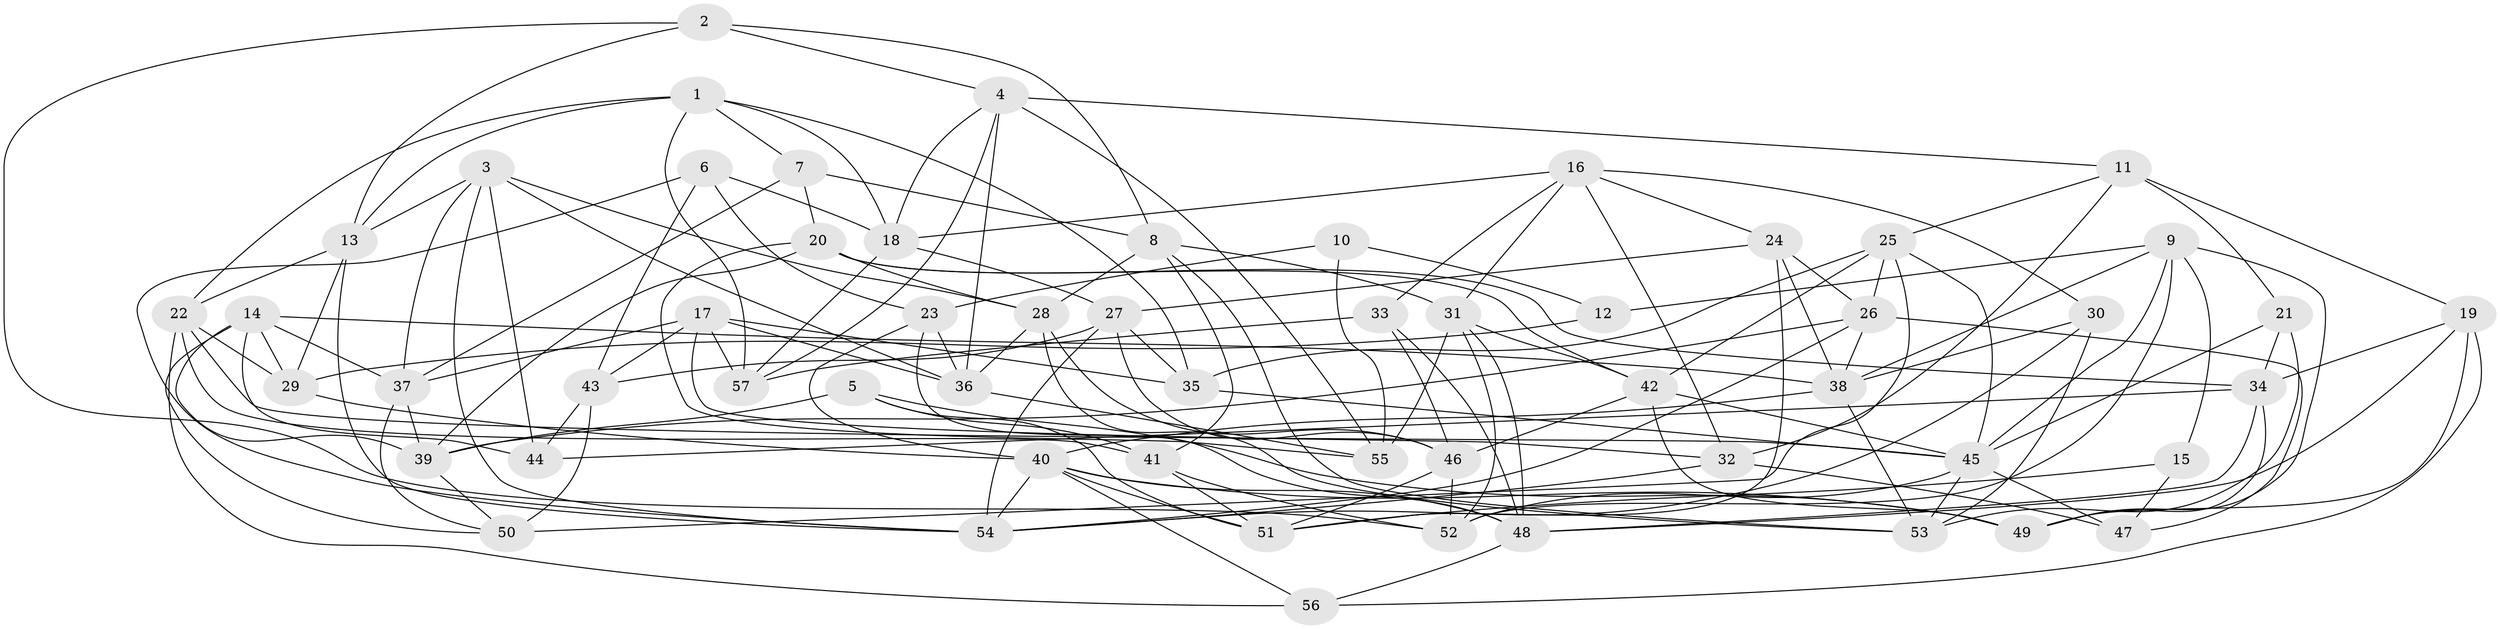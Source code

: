 // original degree distribution, {4: 1.0}
// Generated by graph-tools (version 1.1) at 2025/03/03/09/25 03:03:09]
// undirected, 57 vertices, 155 edges
graph export_dot {
graph [start="1"]
  node [color=gray90,style=filled];
  1;
  2;
  3;
  4;
  5;
  6;
  7;
  8;
  9;
  10;
  11;
  12;
  13;
  14;
  15;
  16;
  17;
  18;
  19;
  20;
  21;
  22;
  23;
  24;
  25;
  26;
  27;
  28;
  29;
  30;
  31;
  32;
  33;
  34;
  35;
  36;
  37;
  38;
  39;
  40;
  41;
  42;
  43;
  44;
  45;
  46;
  47;
  48;
  49;
  50;
  51;
  52;
  53;
  54;
  55;
  56;
  57;
  1 -- 7 [weight=1.0];
  1 -- 13 [weight=1.0];
  1 -- 18 [weight=1.0];
  1 -- 22 [weight=1.0];
  1 -- 35 [weight=1.0];
  1 -- 57 [weight=1.0];
  2 -- 4 [weight=1.0];
  2 -- 8 [weight=1.0];
  2 -- 13 [weight=1.0];
  2 -- 52 [weight=1.0];
  3 -- 13 [weight=1.0];
  3 -- 28 [weight=1.0];
  3 -- 36 [weight=1.0];
  3 -- 37 [weight=1.0];
  3 -- 44 [weight=1.0];
  3 -- 54 [weight=1.0];
  4 -- 11 [weight=1.0];
  4 -- 18 [weight=1.0];
  4 -- 36 [weight=1.0];
  4 -- 55 [weight=1.0];
  4 -- 57 [weight=1.0];
  5 -- 39 [weight=1.0];
  5 -- 41 [weight=1.0];
  5 -- 49 [weight=1.0];
  5 -- 51 [weight=1.0];
  6 -- 18 [weight=1.0];
  6 -- 23 [weight=1.0];
  6 -- 43 [weight=1.0];
  6 -- 54 [weight=1.0];
  7 -- 8 [weight=1.0];
  7 -- 20 [weight=1.0];
  7 -- 37 [weight=1.0];
  8 -- 28 [weight=1.0];
  8 -- 31 [weight=1.0];
  8 -- 41 [weight=1.0];
  8 -- 53 [weight=1.0];
  9 -- 12 [weight=1.0];
  9 -- 15 [weight=1.0];
  9 -- 38 [weight=1.0];
  9 -- 45 [weight=1.0];
  9 -- 49 [weight=1.0];
  9 -- 52 [weight=1.0];
  10 -- 12 [weight=2.0];
  10 -- 23 [weight=2.0];
  10 -- 55 [weight=2.0];
  11 -- 19 [weight=2.0];
  11 -- 21 [weight=1.0];
  11 -- 25 [weight=1.0];
  11 -- 32 [weight=1.0];
  12 -- 29 [weight=1.0];
  13 -- 22 [weight=1.0];
  13 -- 29 [weight=1.0];
  13 -- 54 [weight=1.0];
  14 -- 29 [weight=1.0];
  14 -- 37 [weight=1.0];
  14 -- 38 [weight=1.0];
  14 -- 39 [weight=1.0];
  14 -- 44 [weight=1.0];
  14 -- 50 [weight=1.0];
  15 -- 47 [weight=2.0];
  15 -- 51 [weight=1.0];
  16 -- 18 [weight=1.0];
  16 -- 24 [weight=1.0];
  16 -- 30 [weight=1.0];
  16 -- 31 [weight=1.0];
  16 -- 32 [weight=1.0];
  16 -- 33 [weight=1.0];
  17 -- 32 [weight=1.0];
  17 -- 35 [weight=1.0];
  17 -- 36 [weight=1.0];
  17 -- 37 [weight=1.0];
  17 -- 43 [weight=1.0];
  17 -- 57 [weight=1.0];
  18 -- 27 [weight=1.0];
  18 -- 57 [weight=1.0];
  19 -- 34 [weight=1.0];
  19 -- 48 [weight=1.0];
  19 -- 49 [weight=1.0];
  19 -- 56 [weight=1.0];
  20 -- 28 [weight=1.0];
  20 -- 34 [weight=1.0];
  20 -- 39 [weight=1.0];
  20 -- 42 [weight=1.0];
  20 -- 55 [weight=1.0];
  21 -- 34 [weight=1.0];
  21 -- 45 [weight=1.0];
  21 -- 53 [weight=1.0];
  22 -- 29 [weight=1.0];
  22 -- 41 [weight=1.0];
  22 -- 45 [weight=1.0];
  22 -- 56 [weight=1.0];
  23 -- 36 [weight=1.0];
  23 -- 40 [weight=1.0];
  23 -- 48 [weight=1.0];
  24 -- 26 [weight=1.0];
  24 -- 27 [weight=1.0];
  24 -- 38 [weight=1.0];
  24 -- 51 [weight=2.0];
  25 -- 26 [weight=1.0];
  25 -- 35 [weight=1.0];
  25 -- 42 [weight=1.0];
  25 -- 45 [weight=1.0];
  25 -- 50 [weight=1.0];
  26 -- 38 [weight=1.0];
  26 -- 39 [weight=1.0];
  26 -- 47 [weight=1.0];
  26 -- 54 [weight=1.0];
  27 -- 35 [weight=1.0];
  27 -- 43 [weight=1.0];
  27 -- 46 [weight=1.0];
  27 -- 54 [weight=1.0];
  28 -- 36 [weight=1.0];
  28 -- 46 [weight=1.0];
  28 -- 53 [weight=1.0];
  29 -- 40 [weight=2.0];
  30 -- 38 [weight=1.0];
  30 -- 53 [weight=1.0];
  30 -- 54 [weight=1.0];
  31 -- 42 [weight=1.0];
  31 -- 48 [weight=1.0];
  31 -- 52 [weight=1.0];
  31 -- 55 [weight=1.0];
  32 -- 47 [weight=2.0];
  32 -- 54 [weight=1.0];
  33 -- 46 [weight=1.0];
  33 -- 48 [weight=2.0];
  33 -- 57 [weight=2.0];
  34 -- 44 [weight=1.0];
  34 -- 48 [weight=1.0];
  34 -- 49 [weight=1.0];
  35 -- 45 [weight=2.0];
  36 -- 55 [weight=1.0];
  37 -- 39 [weight=1.0];
  37 -- 50 [weight=1.0];
  38 -- 40 [weight=2.0];
  38 -- 53 [weight=1.0];
  39 -- 50 [weight=1.0];
  40 -- 48 [weight=1.0];
  40 -- 49 [weight=1.0];
  40 -- 51 [weight=1.0];
  40 -- 54 [weight=1.0];
  40 -- 56 [weight=1.0];
  41 -- 51 [weight=2.0];
  41 -- 52 [weight=1.0];
  42 -- 45 [weight=1.0];
  42 -- 46 [weight=1.0];
  42 -- 49 [weight=1.0];
  43 -- 44 [weight=1.0];
  43 -- 50 [weight=2.0];
  45 -- 47 [weight=1.0];
  45 -- 52 [weight=1.0];
  45 -- 53 [weight=1.0];
  46 -- 51 [weight=1.0];
  46 -- 52 [weight=1.0];
  48 -- 56 [weight=1.0];
}
